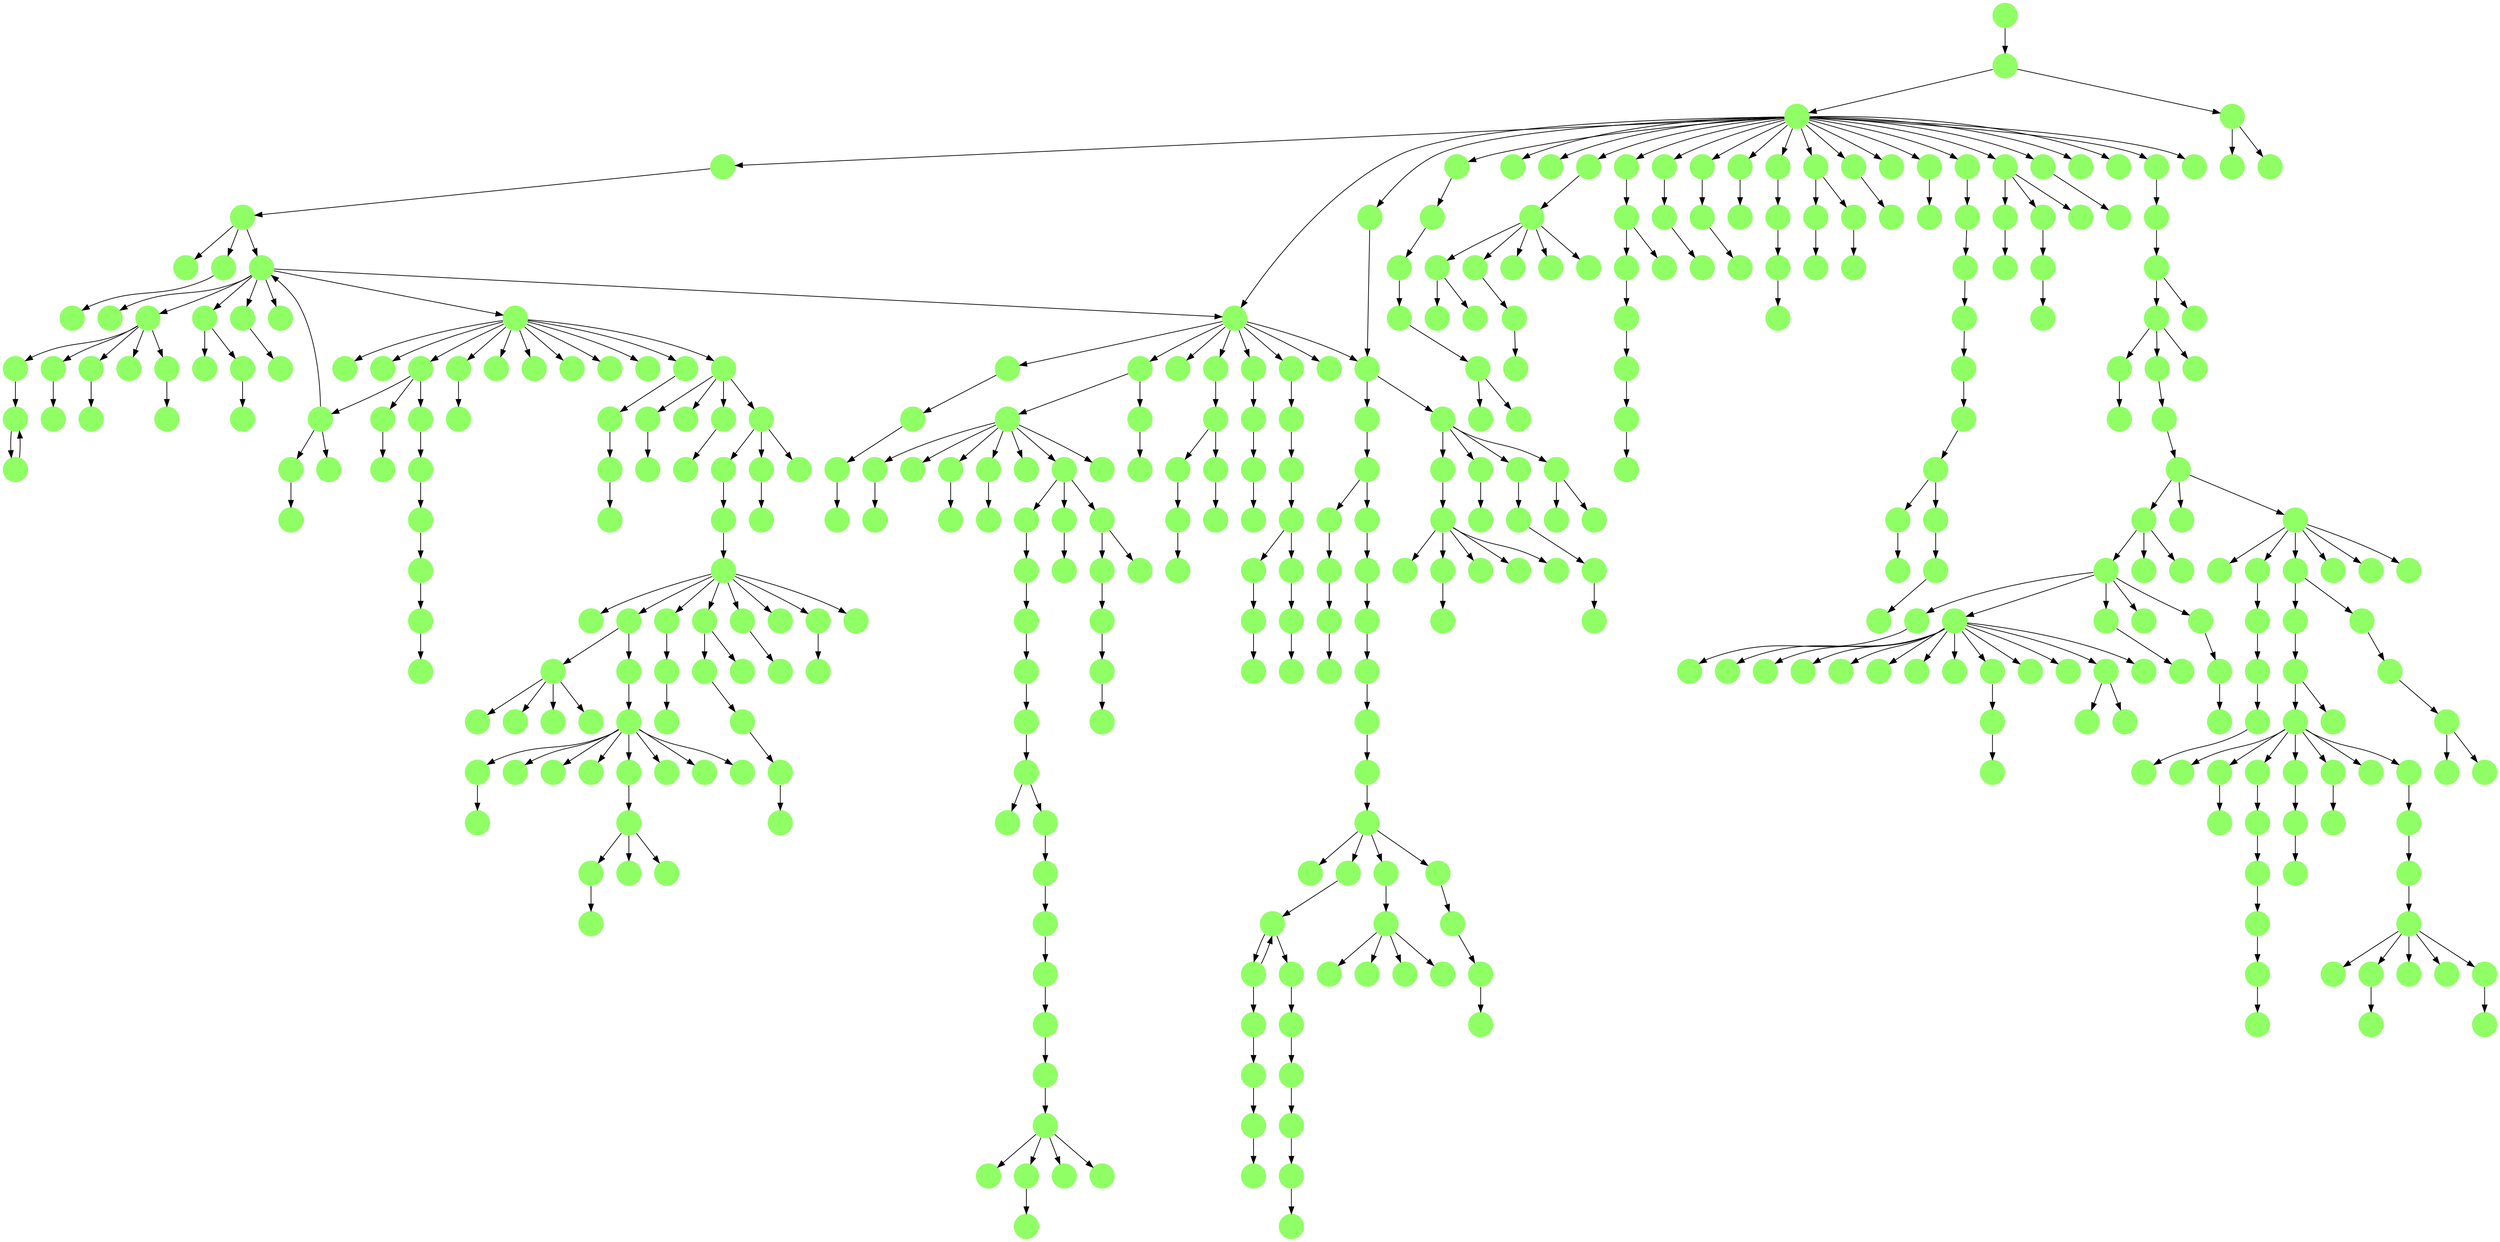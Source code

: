 digraph{
0 [tooltip = "M", penwidth = 0, style = filled, fillcolor = "#90ff66", shape = circle, label = ""]
1 [tooltip = "M", penwidth = 0, style = filled, fillcolor = "#90ff66", shape = circle, label = ""]
2 [tooltip = "M", penwidth = 0, style = filled, fillcolor = "#90ff66", shape = circle, label = ""]
3 [tooltip = "M", penwidth = 0, style = filled, fillcolor = "#90ff66", shape = circle, label = ""]
4 [tooltip = "M", penwidth = 0, style = filled, fillcolor = "#90ff66", shape = circle, label = ""]
5 [tooltip = "M", penwidth = 0, style = filled, fillcolor = "#90ff66", shape = circle, label = ""]
6 [tooltip = "M", penwidth = 0, style = filled, fillcolor = "#90ff66", shape = circle, label = ""]
7 [tooltip = "M", penwidth = 0, style = filled, fillcolor = "#90ff66", shape = circle, label = ""]
8 [tooltip = "M", penwidth = 0, style = filled, fillcolor = "#90ff66", shape = circle, label = ""]
9 [tooltip = "M", penwidth = 0, style = filled, fillcolor = "#90ff66", shape = circle, label = ""]
10 [tooltip = "M", penwidth = 0, style = filled, fillcolor = "#90ff66", shape = circle, label = ""]
11 [tooltip = "M", penwidth = 0, style = filled, fillcolor = "#90ff66", shape = circle, label = ""]
12 [tooltip = "M", penwidth = 0, style = filled, fillcolor = "#90ff66", shape = circle, label = ""]
13 [tooltip = "M", penwidth = 0, style = filled, fillcolor = "#90ff66", shape = circle, label = ""]
14 [tooltip = "M", penwidth = 0, style = filled, fillcolor = "#90ff66", shape = circle, label = ""]
15 [tooltip = "M", penwidth = 0, style = filled, fillcolor = "#90ff66", shape = circle, label = ""]
16 [tooltip = "M", penwidth = 0, style = filled, fillcolor = "#90ff66", shape = circle, label = ""]
17 [tooltip = "M", penwidth = 0, style = filled, fillcolor = "#90ff66", shape = circle, label = ""]
18 [tooltip = "M", penwidth = 0, style = filled, fillcolor = "#90ff66", shape = circle, label = ""]
19 [tooltip = "M", penwidth = 0, style = filled, fillcolor = "#90ff66", shape = circle, label = ""]
20 [tooltip = "M", penwidth = 0, style = filled, fillcolor = "#90ff66", shape = circle, label = ""]
21 [tooltip = "M", penwidth = 0, style = filled, fillcolor = "#90ff66", shape = circle, label = ""]
22 [tooltip = "M", penwidth = 0, style = filled, fillcolor = "#90ff66", shape = circle, label = ""]
23 [tooltip = "M", penwidth = 0, style = filled, fillcolor = "#90ff66", shape = circle, label = ""]
24 [tooltip = "M", penwidth = 0, style = filled, fillcolor = "#90ff66", shape = circle, label = ""]
25 [tooltip = "M", penwidth = 0, style = filled, fillcolor = "#90ff66", shape = circle, label = ""]
26 [tooltip = "M", penwidth = 0, style = filled, fillcolor = "#90ff66", shape = circle, label = ""]
27 [tooltip = "M", penwidth = 0, style = filled, fillcolor = "#90ff66", shape = circle, label = ""]
28 [tooltip = "M", penwidth = 0, style = filled, fillcolor = "#90ff66", shape = circle, label = ""]
29 [tooltip = "M", penwidth = 0, style = filled, fillcolor = "#90ff66", shape = circle, label = ""]
30 [tooltip = "M", penwidth = 0, style = filled, fillcolor = "#90ff66", shape = circle, label = ""]
31 [tooltip = "M", penwidth = 0, style = filled, fillcolor = "#90ff66", shape = circle, label = ""]
32 [tooltip = "M", penwidth = 0, style = filled, fillcolor = "#90ff66", shape = circle, label = ""]
33 [tooltip = "M", penwidth = 0, style = filled, fillcolor = "#90ff66", shape = circle, label = ""]
34 [tooltip = "M", penwidth = 0, style = filled, fillcolor = "#90ff66", shape = circle, label = ""]
35 [tooltip = "M", penwidth = 0, style = filled, fillcolor = "#90ff66", shape = circle, label = ""]
36 [tooltip = "M", penwidth = 0, style = filled, fillcolor = "#90ff66", shape = circle, label = ""]
37 [tooltip = "M", penwidth = 0, style = filled, fillcolor = "#90ff66", shape = circle, label = ""]
38 [tooltip = "M", penwidth = 0, style = filled, fillcolor = "#90ff66", shape = circle, label = ""]
39 [tooltip = "M", penwidth = 0, style = filled, fillcolor = "#90ff66", shape = circle, label = ""]
40 [tooltip = "M", penwidth = 0, style = filled, fillcolor = "#90ff66", shape = circle, label = ""]
41 [tooltip = "M", penwidth = 0, style = filled, fillcolor = "#90ff66", shape = circle, label = ""]
42 [tooltip = "M", penwidth = 0, style = filled, fillcolor = "#90ff66", shape = circle, label = ""]
43 [tooltip = "M", penwidth = 0, style = filled, fillcolor = "#90ff66", shape = circle, label = ""]
44 [tooltip = "M", penwidth = 0, style = filled, fillcolor = "#90ff66", shape = circle, label = ""]
45 [tooltip = "M", penwidth = 0, style = filled, fillcolor = "#90ff66", shape = circle, label = ""]
46 [tooltip = "M", penwidth = 0, style = filled, fillcolor = "#90ff66", shape = circle, label = ""]
47 [tooltip = "M", penwidth = 0, style = filled, fillcolor = "#90ff66", shape = circle, label = ""]
48 [tooltip = "M", penwidth = 0, style = filled, fillcolor = "#90ff66", shape = circle, label = ""]
49 [tooltip = "M", penwidth = 0, style = filled, fillcolor = "#90ff66", shape = circle, label = ""]
50 [tooltip = "M", penwidth = 0, style = filled, fillcolor = "#90ff66", shape = circle, label = ""]
51 [tooltip = "M", penwidth = 0, style = filled, fillcolor = "#90ff66", shape = circle, label = ""]
52 [tooltip = "M", penwidth = 0, style = filled, fillcolor = "#90ff66", shape = circle, label = ""]
53 [tooltip = "M", penwidth = 0, style = filled, fillcolor = "#90ff66", shape = circle, label = ""]
54 [tooltip = "M", penwidth = 0, style = filled, fillcolor = "#90ff66", shape = circle, label = ""]
55 [tooltip = "M", penwidth = 0, style = filled, fillcolor = "#90ff66", shape = circle, label = ""]
56 [tooltip = "M", penwidth = 0, style = filled, fillcolor = "#90ff66", shape = circle, label = ""]
57 [tooltip = "M", penwidth = 0, style = filled, fillcolor = "#90ff66", shape = circle, label = ""]
58 [tooltip = "M", penwidth = 0, style = filled, fillcolor = "#90ff66", shape = circle, label = ""]
59 [tooltip = "M", penwidth = 0, style = filled, fillcolor = "#90ff66", shape = circle, label = ""]
60 [tooltip = "M", penwidth = 0, style = filled, fillcolor = "#90ff66", shape = circle, label = ""]
61 [tooltip = "M", penwidth = 0, style = filled, fillcolor = "#90ff66", shape = circle, label = ""]
62 [tooltip = "M", penwidth = 0, style = filled, fillcolor = "#90ff66", shape = circle, label = ""]
63 [tooltip = "M", penwidth = 0, style = filled, fillcolor = "#90ff66", shape = circle, label = ""]
64 [tooltip = "M", penwidth = 0, style = filled, fillcolor = "#90ff66", shape = circle, label = ""]
65 [tooltip = "M", penwidth = 0, style = filled, fillcolor = "#90ff66", shape = circle, label = ""]
66 [tooltip = "M", penwidth = 0, style = filled, fillcolor = "#90ff66", shape = circle, label = ""]
67 [tooltip = "M", penwidth = 0, style = filled, fillcolor = "#90ff66", shape = circle, label = ""]
68 [tooltip = "M", penwidth = 0, style = filled, fillcolor = "#90ff66", shape = circle, label = ""]
69 [tooltip = "M", penwidth = 0, style = filled, fillcolor = "#90ff66", shape = circle, label = ""]
70 [tooltip = "M", penwidth = 0, style = filled, fillcolor = "#90ff66", shape = circle, label = ""]
71 [tooltip = "M", penwidth = 0, style = filled, fillcolor = "#90ff66", shape = circle, label = ""]
72 [tooltip = "M", penwidth = 0, style = filled, fillcolor = "#90ff66", shape = circle, label = ""]
73 [tooltip = "M", penwidth = 0, style = filled, fillcolor = "#90ff66", shape = circle, label = ""]
74 [tooltip = "M", penwidth = 0, style = filled, fillcolor = "#90ff66", shape = circle, label = ""]
75 [tooltip = "M", penwidth = 0, style = filled, fillcolor = "#90ff66", shape = circle, label = ""]
76 [tooltip = "M", penwidth = 0, style = filled, fillcolor = "#90ff66", shape = circle, label = ""]
77 [tooltip = "M", penwidth = 0, style = filled, fillcolor = "#90ff66", shape = circle, label = ""]
78 [tooltip = "M", penwidth = 0, style = filled, fillcolor = "#90ff66", shape = circle, label = ""]
79 [tooltip = "M", penwidth = 0, style = filled, fillcolor = "#90ff66", shape = circle, label = ""]
80 [tooltip = "M", penwidth = 0, style = filled, fillcolor = "#90ff66", shape = circle, label = ""]
81 [tooltip = "M", penwidth = 0, style = filled, fillcolor = "#90ff66", shape = circle, label = ""]
82 [tooltip = "M", penwidth = 0, style = filled, fillcolor = "#90ff66", shape = circle, label = ""]
83 [tooltip = "M", penwidth = 0, style = filled, fillcolor = "#90ff66", shape = circle, label = ""]
84 [tooltip = "M", penwidth = 0, style = filled, fillcolor = "#90ff66", shape = circle, label = ""]
85 [tooltip = "M", penwidth = 0, style = filled, fillcolor = "#90ff66", shape = circle, label = ""]
86 [tooltip = "M", penwidth = 0, style = filled, fillcolor = "#90ff66", shape = circle, label = ""]
87 [tooltip = "M", penwidth = 0, style = filled, fillcolor = "#90ff66", shape = circle, label = ""]
88 [tooltip = "M", penwidth = 0, style = filled, fillcolor = "#90ff66", shape = circle, label = ""]
89 [tooltip = "M", penwidth = 0, style = filled, fillcolor = "#90ff66", shape = circle, label = ""]
90 [tooltip = "M", penwidth = 0, style = filled, fillcolor = "#90ff66", shape = circle, label = ""]
91 [tooltip = "M", penwidth = 0, style = filled, fillcolor = "#90ff66", shape = circle, label = ""]
92 [tooltip = "M", penwidth = 0, style = filled, fillcolor = "#90ff66", shape = circle, label = ""]
93 [tooltip = "M", penwidth = 0, style = filled, fillcolor = "#90ff66", shape = circle, label = ""]
94 [tooltip = "M", penwidth = 0, style = filled, fillcolor = "#90ff66", shape = circle, label = ""]
95 [tooltip = "M", penwidth = 0, style = filled, fillcolor = "#90ff66", shape = circle, label = ""]
96 [tooltip = "M", penwidth = 0, style = filled, fillcolor = "#90ff66", shape = circle, label = ""]
97 [tooltip = "M", penwidth = 0, style = filled, fillcolor = "#90ff66", shape = circle, label = ""]
98 [tooltip = "M", penwidth = 0, style = filled, fillcolor = "#90ff66", shape = circle, label = ""]
99 [tooltip = "M", penwidth = 0, style = filled, fillcolor = "#90ff66", shape = circle, label = ""]
100 [tooltip = "M", penwidth = 0, style = filled, fillcolor = "#90ff66", shape = circle, label = ""]
101 [tooltip = "M", penwidth = 0, style = filled, fillcolor = "#90ff66", shape = circle, label = ""]
102 [tooltip = "M", penwidth = 0, style = filled, fillcolor = "#90ff66", shape = circle, label = ""]
103 [tooltip = "M", penwidth = 0, style = filled, fillcolor = "#90ff66", shape = circle, label = ""]
104 [tooltip = "M", penwidth = 0, style = filled, fillcolor = "#90ff66", shape = circle, label = ""]
105 [tooltip = "M", penwidth = 0, style = filled, fillcolor = "#90ff66", shape = circle, label = ""]
106 [tooltip = "M", penwidth = 0, style = filled, fillcolor = "#90ff66", shape = circle, label = ""]
107 [tooltip = "M", penwidth = 0, style = filled, fillcolor = "#90ff66", shape = circle, label = ""]
108 [tooltip = "M", penwidth = 0, style = filled, fillcolor = "#90ff66", shape = circle, label = ""]
109 [tooltip = "M", penwidth = 0, style = filled, fillcolor = "#90ff66", shape = circle, label = ""]
110 [tooltip = "M", penwidth = 0, style = filled, fillcolor = "#90ff66", shape = circle, label = ""]
111 [tooltip = "M", penwidth = 0, style = filled, fillcolor = "#90ff66", shape = circle, label = ""]
112 [tooltip = "M", penwidth = 0, style = filled, fillcolor = "#90ff66", shape = circle, label = ""]
113 [tooltip = "M", penwidth = 0, style = filled, fillcolor = "#90ff66", shape = circle, label = ""]
114 [tooltip = "M", penwidth = 0, style = filled, fillcolor = "#90ff66", shape = circle, label = ""]
115 [tooltip = "M", penwidth = 0, style = filled, fillcolor = "#90ff66", shape = circle, label = ""]
116 [tooltip = "M", penwidth = 0, style = filled, fillcolor = "#90ff66", shape = circle, label = ""]
117 [tooltip = "M", penwidth = 0, style = filled, fillcolor = "#90ff66", shape = circle, label = ""]
118 [tooltip = "M", penwidth = 0, style = filled, fillcolor = "#90ff66", shape = circle, label = ""]
119 [tooltip = "M", penwidth = 0, style = filled, fillcolor = "#90ff66", shape = circle, label = ""]
120 [tooltip = "M", penwidth = 0, style = filled, fillcolor = "#90ff66", shape = circle, label = ""]
121 [tooltip = "M", penwidth = 0, style = filled, fillcolor = "#90ff66", shape = circle, label = ""]
122 [tooltip = "M", penwidth = 0, style = filled, fillcolor = "#90ff66", shape = circle, label = ""]
123 [tooltip = "M", penwidth = 0, style = filled, fillcolor = "#90ff66", shape = circle, label = ""]
124 [tooltip = "M", penwidth = 0, style = filled, fillcolor = "#90ff66", shape = circle, label = ""]
125 [tooltip = "M", penwidth = 0, style = filled, fillcolor = "#90ff66", shape = circle, label = ""]
126 [tooltip = "M", penwidth = 0, style = filled, fillcolor = "#90ff66", shape = circle, label = ""]
127 [tooltip = "M", penwidth = 0, style = filled, fillcolor = "#90ff66", shape = circle, label = ""]
128 [tooltip = "M", penwidth = 0, style = filled, fillcolor = "#90ff66", shape = circle, label = ""]
129 [tooltip = "M", penwidth = 0, style = filled, fillcolor = "#90ff66", shape = circle, label = ""]
130 [tooltip = "M", penwidth = 0, style = filled, fillcolor = "#90ff66", shape = circle, label = ""]
131 [tooltip = "M", penwidth = 0, style = filled, fillcolor = "#90ff66", shape = circle, label = ""]
132 [tooltip = "M", penwidth = 0, style = filled, fillcolor = "#90ff66", shape = circle, label = ""]
133 [tooltip = "M", penwidth = 0, style = filled, fillcolor = "#90ff66", shape = circle, label = ""]
134 [tooltip = "M", penwidth = 0, style = filled, fillcolor = "#90ff66", shape = circle, label = ""]
135 [tooltip = "M", penwidth = 0, style = filled, fillcolor = "#90ff66", shape = circle, label = ""]
136 [tooltip = "M", penwidth = 0, style = filled, fillcolor = "#90ff66", shape = circle, label = ""]
137 [tooltip = "M", penwidth = 0, style = filled, fillcolor = "#90ff66", shape = circle, label = ""]
138 [tooltip = "M", penwidth = 0, style = filled, fillcolor = "#90ff66", shape = circle, label = ""]
139 [tooltip = "M", penwidth = 0, style = filled, fillcolor = "#90ff66", shape = circle, label = ""]
140 [tooltip = "M", penwidth = 0, style = filled, fillcolor = "#90ff66", shape = circle, label = ""]
141 [tooltip = "M", penwidth = 0, style = filled, fillcolor = "#90ff66", shape = circle, label = ""]
142 [tooltip = "M", penwidth = 0, style = filled, fillcolor = "#90ff66", shape = circle, label = ""]
143 [tooltip = "M", penwidth = 0, style = filled, fillcolor = "#90ff66", shape = circle, label = ""]
144 [tooltip = "M", penwidth = 0, style = filled, fillcolor = "#90ff66", shape = circle, label = ""]
145 [tooltip = "M", penwidth = 0, style = filled, fillcolor = "#90ff66", shape = circle, label = ""]
146 [tooltip = "M", penwidth = 0, style = filled, fillcolor = "#90ff66", shape = circle, label = ""]
147 [tooltip = "M", penwidth = 0, style = filled, fillcolor = "#90ff66", shape = circle, label = ""]
148 [tooltip = "M", penwidth = 0, style = filled, fillcolor = "#90ff66", shape = circle, label = ""]
149 [tooltip = "M", penwidth = 0, style = filled, fillcolor = "#90ff66", shape = circle, label = ""]
150 [tooltip = "M", penwidth = 0, style = filled, fillcolor = "#90ff66", shape = circle, label = ""]
151 [tooltip = "M", penwidth = 0, style = filled, fillcolor = "#90ff66", shape = circle, label = ""]
152 [tooltip = "M", penwidth = 0, style = filled, fillcolor = "#90ff66", shape = circle, label = ""]
153 [tooltip = "M", penwidth = 0, style = filled, fillcolor = "#90ff66", shape = circle, label = ""]
154 [tooltip = "M", penwidth = 0, style = filled, fillcolor = "#90ff66", shape = circle, label = ""]
155 [tooltip = "M", penwidth = 0, style = filled, fillcolor = "#90ff66", shape = circle, label = ""]
156 [tooltip = "M", penwidth = 0, style = filled, fillcolor = "#90ff66", shape = circle, label = ""]
157 [tooltip = "M", penwidth = 0, style = filled, fillcolor = "#90ff66", shape = circle, label = ""]
158 [tooltip = "M", penwidth = 0, style = filled, fillcolor = "#90ff66", shape = circle, label = ""]
159 [tooltip = "M", penwidth = 0, style = filled, fillcolor = "#90ff66", shape = circle, label = ""]
160 [tooltip = "M", penwidth = 0, style = filled, fillcolor = "#90ff66", shape = circle, label = ""]
161 [tooltip = "M", penwidth = 0, style = filled, fillcolor = "#90ff66", shape = circle, label = ""]
162 [tooltip = "M", penwidth = 0, style = filled, fillcolor = "#90ff66", shape = circle, label = ""]
163 [tooltip = "M", penwidth = 0, style = filled, fillcolor = "#90ff66", shape = circle, label = ""]
164 [tooltip = "M", penwidth = 0, style = filled, fillcolor = "#90ff66", shape = circle, label = ""]
165 [tooltip = "M", penwidth = 0, style = filled, fillcolor = "#90ff66", shape = circle, label = ""]
166 [tooltip = "M", penwidth = 0, style = filled, fillcolor = "#90ff66", shape = circle, label = ""]
167 [tooltip = "M", penwidth = 0, style = filled, fillcolor = "#90ff66", shape = circle, label = ""]
168 [tooltip = "M", penwidth = 0, style = filled, fillcolor = "#90ff66", shape = circle, label = ""]
169 [tooltip = "M", penwidth = 0, style = filled, fillcolor = "#90ff66", shape = circle, label = ""]
170 [tooltip = "M", penwidth = 0, style = filled, fillcolor = "#90ff66", shape = circle, label = ""]
171 [tooltip = "M", penwidth = 0, style = filled, fillcolor = "#90ff66", shape = circle, label = ""]
172 [tooltip = "M", penwidth = 0, style = filled, fillcolor = "#90ff66", shape = circle, label = ""]
173 [tooltip = "M", penwidth = 0, style = filled, fillcolor = "#90ff66", shape = circle, label = ""]
174 [tooltip = "M", penwidth = 0, style = filled, fillcolor = "#90ff66", shape = circle, label = ""]
175 [tooltip = "M", penwidth = 0, style = filled, fillcolor = "#90ff66", shape = circle, label = ""]
176 [tooltip = "M", penwidth = 0, style = filled, fillcolor = "#90ff66", shape = circle, label = ""]
177 [tooltip = "M", penwidth = 0, style = filled, fillcolor = "#90ff66", shape = circle, label = ""]
178 [tooltip = "M", penwidth = 0, style = filled, fillcolor = "#90ff66", shape = circle, label = ""]
179 [tooltip = "M", penwidth = 0, style = filled, fillcolor = "#90ff66", shape = circle, label = ""]
180 [tooltip = "M", penwidth = 0, style = filled, fillcolor = "#90ff66", shape = circle, label = ""]
181 [tooltip = "M", penwidth = 0, style = filled, fillcolor = "#90ff66", shape = circle, label = ""]
182 [tooltip = "M", penwidth = 0, style = filled, fillcolor = "#90ff66", shape = circle, label = ""]
183 [tooltip = "M", penwidth = 0, style = filled, fillcolor = "#90ff66", shape = circle, label = ""]
184 [tooltip = "M", penwidth = 0, style = filled, fillcolor = "#90ff66", shape = circle, label = ""]
185 [tooltip = "M", penwidth = 0, style = filled, fillcolor = "#90ff66", shape = circle, label = ""]
186 [tooltip = "M", penwidth = 0, style = filled, fillcolor = "#90ff66", shape = circle, label = ""]
187 [tooltip = "M", penwidth = 0, style = filled, fillcolor = "#90ff66", shape = circle, label = ""]
188 [tooltip = "M", penwidth = 0, style = filled, fillcolor = "#90ff66", shape = circle, label = ""]
189 [tooltip = "M", penwidth = 0, style = filled, fillcolor = "#90ff66", shape = circle, label = ""]
190 [tooltip = "M", penwidth = 0, style = filled, fillcolor = "#90ff66", shape = circle, label = ""]
191 [tooltip = "M", penwidth = 0, style = filled, fillcolor = "#90ff66", shape = circle, label = ""]
192 [tooltip = "M", penwidth = 0, style = filled, fillcolor = "#90ff66", shape = circle, label = ""]
193 [tooltip = "M", penwidth = 0, style = filled, fillcolor = "#90ff66", shape = circle, label = ""]
194 [tooltip = "M", penwidth = 0, style = filled, fillcolor = "#90ff66", shape = circle, label = ""]
195 [tooltip = "M", penwidth = 0, style = filled, fillcolor = "#90ff66", shape = circle, label = ""]
196 [tooltip = "M", penwidth = 0, style = filled, fillcolor = "#90ff66", shape = circle, label = ""]
197 [tooltip = "M", penwidth = 0, style = filled, fillcolor = "#90ff66", shape = circle, label = ""]
198 [tooltip = "M", penwidth = 0, style = filled, fillcolor = "#90ff66", shape = circle, label = ""]
199 [tooltip = "M", penwidth = 0, style = filled, fillcolor = "#90ff66", shape = circle, label = ""]
200 [tooltip = "M", penwidth = 0, style = filled, fillcolor = "#90ff66", shape = circle, label = ""]
201 [tooltip = "M", penwidth = 0, style = filled, fillcolor = "#90ff66", shape = circle, label = ""]
202 [tooltip = "M", penwidth = 0, style = filled, fillcolor = "#90ff66", shape = circle, label = ""]
203 [tooltip = "M", penwidth = 0, style = filled, fillcolor = "#90ff66", shape = circle, label = ""]
204 [tooltip = "M", penwidth = 0, style = filled, fillcolor = "#90ff66", shape = circle, label = ""]
205 [tooltip = "M", penwidth = 0, style = filled, fillcolor = "#90ff66", shape = circle, label = ""]
206 [tooltip = "M", penwidth = 0, style = filled, fillcolor = "#90ff66", shape = circle, label = ""]
207 [tooltip = "M", penwidth = 0, style = filled, fillcolor = "#90ff66", shape = circle, label = ""]
208 [tooltip = "M", penwidth = 0, style = filled, fillcolor = "#90ff66", shape = circle, label = ""]
209 [tooltip = "M", penwidth = 0, style = filled, fillcolor = "#90ff66", shape = circle, label = ""]
210 [tooltip = "M", penwidth = 0, style = filled, fillcolor = "#90ff66", shape = circle, label = ""]
211 [tooltip = "M", penwidth = 0, style = filled, fillcolor = "#90ff66", shape = circle, label = ""]
212 [tooltip = "M", penwidth = 0, style = filled, fillcolor = "#90ff66", shape = circle, label = ""]
213 [tooltip = "M", penwidth = 0, style = filled, fillcolor = "#90ff66", shape = circle, label = ""]
214 [tooltip = "M", penwidth = 0, style = filled, fillcolor = "#90ff66", shape = circle, label = ""]
215 [tooltip = "M", penwidth = 0, style = filled, fillcolor = "#90ff66", shape = circle, label = ""]
216 [tooltip = "M", penwidth = 0, style = filled, fillcolor = "#90ff66", shape = circle, label = ""]
217 [tooltip = "M", penwidth = 0, style = filled, fillcolor = "#90ff66", shape = circle, label = ""]
218 [tooltip = "M", penwidth = 0, style = filled, fillcolor = "#90ff66", shape = circle, label = ""]
219 [tooltip = "M", penwidth = 0, style = filled, fillcolor = "#90ff66", shape = circle, label = ""]
220 [tooltip = "M", penwidth = 0, style = filled, fillcolor = "#90ff66", shape = circle, label = ""]
221 [tooltip = "M", penwidth = 0, style = filled, fillcolor = "#90ff66", shape = circle, label = ""]
222 [tooltip = "M", penwidth = 0, style = filled, fillcolor = "#90ff66", shape = circle, label = ""]
223 [tooltip = "M", penwidth = 0, style = filled, fillcolor = "#90ff66", shape = circle, label = ""]
224 [tooltip = "M", penwidth = 0, style = filled, fillcolor = "#90ff66", shape = circle, label = ""]
225 [tooltip = "M", penwidth = 0, style = filled, fillcolor = "#90ff66", shape = circle, label = ""]
226 [tooltip = "M", penwidth = 0, style = filled, fillcolor = "#90ff66", shape = circle, label = ""]
227 [tooltip = "M", penwidth = 0, style = filled, fillcolor = "#90ff66", shape = circle, label = ""]
228 [tooltip = "M", penwidth = 0, style = filled, fillcolor = "#90ff66", shape = circle, label = ""]
229 [tooltip = "M", penwidth = 0, style = filled, fillcolor = "#90ff66", shape = circle, label = ""]
230 [tooltip = "M", penwidth = 0, style = filled, fillcolor = "#90ff66", shape = circle, label = ""]
231 [tooltip = "M", penwidth = 0, style = filled, fillcolor = "#90ff66", shape = circle, label = ""]
232 [tooltip = "M", penwidth = 0, style = filled, fillcolor = "#90ff66", shape = circle, label = ""]
233 [tooltip = "M", penwidth = 0, style = filled, fillcolor = "#90ff66", shape = circle, label = ""]
234 [tooltip = "M", penwidth = 0, style = filled, fillcolor = "#90ff66", shape = circle, label = ""]
235 [tooltip = "M", penwidth = 0, style = filled, fillcolor = "#90ff66", shape = circle, label = ""]
236 [tooltip = "M", penwidth = 0, style = filled, fillcolor = "#90ff66", shape = circle, label = ""]
237 [tooltip = "M", penwidth = 0, style = filled, fillcolor = "#90ff66", shape = circle, label = ""]
238 [tooltip = "M", penwidth = 0, style = filled, fillcolor = "#90ff66", shape = circle, label = ""]
239 [tooltip = "M", penwidth = 0, style = filled, fillcolor = "#90ff66", shape = circle, label = ""]
240 [tooltip = "M", penwidth = 0, style = filled, fillcolor = "#90ff66", shape = circle, label = ""]
241 [tooltip = "M", penwidth = 0, style = filled, fillcolor = "#90ff66", shape = circle, label = ""]
242 [tooltip = "M", penwidth = 0, style = filled, fillcolor = "#90ff66", shape = circle, label = ""]
243 [tooltip = "M", penwidth = 0, style = filled, fillcolor = "#90ff66", shape = circle, label = ""]
244 [tooltip = "M", penwidth = 0, style = filled, fillcolor = "#90ff66", shape = circle, label = ""]
245 [tooltip = "M", penwidth = 0, style = filled, fillcolor = "#90ff66", shape = circle, label = ""]
246 [tooltip = "M", penwidth = 0, style = filled, fillcolor = "#90ff66", shape = circle, label = ""]
247 [tooltip = "M", penwidth = 0, style = filled, fillcolor = "#90ff66", shape = circle, label = ""]
248 [tooltip = "M", penwidth = 0, style = filled, fillcolor = "#90ff66", shape = circle, label = ""]
249 [tooltip = "M", penwidth = 0, style = filled, fillcolor = "#90ff66", shape = circle, label = ""]
250 [tooltip = "M", penwidth = 0, style = filled, fillcolor = "#90ff66", shape = circle, label = ""]
251 [tooltip = "M", penwidth = 0, style = filled, fillcolor = "#90ff66", shape = circle, label = ""]
252 [tooltip = "M", penwidth = 0, style = filled, fillcolor = "#90ff66", shape = circle, label = ""]
253 [tooltip = "M", penwidth = 0, style = filled, fillcolor = "#90ff66", shape = circle, label = ""]
254 [tooltip = "M", penwidth = 0, style = filled, fillcolor = "#90ff66", shape = circle, label = ""]
255 [tooltip = "M", penwidth = 0, style = filled, fillcolor = "#90ff66", shape = circle, label = ""]
256 [tooltip = "M", penwidth = 0, style = filled, fillcolor = "#90ff66", shape = circle, label = ""]
257 [tooltip = "M", penwidth = 0, style = filled, fillcolor = "#90ff66", shape = circle, label = ""]
258 [tooltip = "M", penwidth = 0, style = filled, fillcolor = "#90ff66", shape = circle, label = ""]
259 [tooltip = "M", penwidth = 0, style = filled, fillcolor = "#90ff66", shape = circle, label = ""]
260 [tooltip = "M", penwidth = 0, style = filled, fillcolor = "#90ff66", shape = circle, label = ""]
261 [tooltip = "M", penwidth = 0, style = filled, fillcolor = "#90ff66", shape = circle, label = ""]
262 [tooltip = "M", penwidth = 0, style = filled, fillcolor = "#90ff66", shape = circle, label = ""]
263 [tooltip = "M", penwidth = 0, style = filled, fillcolor = "#90ff66", shape = circle, label = ""]
264 [tooltip = "M", penwidth = 0, style = filled, fillcolor = "#90ff66", shape = circle, label = ""]
265 [tooltip = "M", penwidth = 0, style = filled, fillcolor = "#90ff66", shape = circle, label = ""]
266 [tooltip = "M", penwidth = 0, style = filled, fillcolor = "#90ff66", shape = circle, label = ""]
267 [tooltip = "M", penwidth = 0, style = filled, fillcolor = "#90ff66", shape = circle, label = ""]
268 [tooltip = "M", penwidth = 0, style = filled, fillcolor = "#90ff66", shape = circle, label = ""]
269 [tooltip = "M", penwidth = 0, style = filled, fillcolor = "#90ff66", shape = circle, label = ""]
270 [tooltip = "M", penwidth = 0, style = filled, fillcolor = "#90ff66", shape = circle, label = ""]
271 [tooltip = "M", penwidth = 0, style = filled, fillcolor = "#90ff66", shape = circle, label = ""]
272 [tooltip = "M", penwidth = 0, style = filled, fillcolor = "#90ff66", shape = circle, label = ""]
273 [tooltip = "M", penwidth = 0, style = filled, fillcolor = "#90ff66", shape = circle, label = ""]
274 [tooltip = "M", penwidth = 0, style = filled, fillcolor = "#90ff66", shape = circle, label = ""]
275 [tooltip = "M", penwidth = 0, style = filled, fillcolor = "#90ff66", shape = circle, label = ""]
276 [tooltip = "M", penwidth = 0, style = filled, fillcolor = "#90ff66", shape = circle, label = ""]
277 [tooltip = "M", penwidth = 0, style = filled, fillcolor = "#90ff66", shape = circle, label = ""]
278 [tooltip = "M", penwidth = 0, style = filled, fillcolor = "#90ff66", shape = circle, label = ""]
279 [tooltip = "M", penwidth = 0, style = filled, fillcolor = "#90ff66", shape = circle, label = ""]
280 [tooltip = "M", penwidth = 0, style = filled, fillcolor = "#90ff66", shape = circle, label = ""]
281 [tooltip = "M", penwidth = 0, style = filled, fillcolor = "#90ff66", shape = circle, label = ""]
282 [tooltip = "M", penwidth = 0, style = filled, fillcolor = "#90ff66", shape = circle, label = ""]
283 [tooltip = "M", penwidth = 0, style = filled, fillcolor = "#90ff66", shape = circle, label = ""]
284 [tooltip = "M", penwidth = 0, style = filled, fillcolor = "#90ff66", shape = circle, label = ""]
285 [tooltip = "M", penwidth = 0, style = filled, fillcolor = "#90ff66", shape = circle, label = ""]
286 [tooltip = "M", penwidth = 0, style = filled, fillcolor = "#90ff66", shape = circle, label = ""]
287 [tooltip = "M", penwidth = 0, style = filled, fillcolor = "#90ff66", shape = circle, label = ""]
288 [tooltip = "M", penwidth = 0, style = filled, fillcolor = "#90ff66", shape = circle, label = ""]
289 [tooltip = "M", penwidth = 0, style = filled, fillcolor = "#90ff66", shape = circle, label = ""]
290 [tooltip = "M", penwidth = 0, style = filled, fillcolor = "#90ff66", shape = circle, label = ""]
291 [tooltip = "M", penwidth = 0, style = filled, fillcolor = "#90ff66", shape = circle, label = ""]
292 [tooltip = "M", penwidth = 0, style = filled, fillcolor = "#90ff66", shape = circle, label = ""]
293 [tooltip = "M", penwidth = 0, style = filled, fillcolor = "#90ff66", shape = circle, label = ""]
294 [tooltip = "M", penwidth = 0, style = filled, fillcolor = "#90ff66", shape = circle, label = ""]
295 [tooltip = "M", penwidth = 0, style = filled, fillcolor = "#90ff66", shape = circle, label = ""]
296 [tooltip = "M", penwidth = 0, style = filled, fillcolor = "#90ff66", shape = circle, label = ""]
297 [tooltip = "M", penwidth = 0, style = filled, fillcolor = "#90ff66", shape = circle, label = ""]
298 [tooltip = "M", penwidth = 0, style = filled, fillcolor = "#90ff66", shape = circle, label = ""]
299 [tooltip = "M", penwidth = 0, style = filled, fillcolor = "#90ff66", shape = circle, label = ""]
300 [tooltip = "M", penwidth = 0, style = filled, fillcolor = "#90ff66", shape = circle, label = ""]
301 [tooltip = "M", penwidth = 0, style = filled, fillcolor = "#90ff66", shape = circle, label = ""]
302 [tooltip = "M", penwidth = 0, style = filled, fillcolor = "#90ff66", shape = circle, label = ""]
303 [tooltip = "M", penwidth = 0, style = filled, fillcolor = "#90ff66", shape = circle, label = ""]
304 [tooltip = "M", penwidth = 0, style = filled, fillcolor = "#90ff66", shape = circle, label = ""]
305 [tooltip = "M", penwidth = 0, style = filled, fillcolor = "#90ff66", shape = circle, label = ""]
306 [tooltip = "M", penwidth = 0, style = filled, fillcolor = "#90ff66", shape = circle, label = ""]
307 [tooltip = "M", penwidth = 0, style = filled, fillcolor = "#90ff66", shape = circle, label = ""]
308 [tooltip = "M", penwidth = 0, style = filled, fillcolor = "#90ff66", shape = circle, label = ""]
309 [tooltip = "M", penwidth = 0, style = filled, fillcolor = "#90ff66", shape = circle, label = ""]
310 [tooltip = "M", penwidth = 0, style = filled, fillcolor = "#90ff66", shape = circle, label = ""]
311 [tooltip = "M", penwidth = 0, style = filled, fillcolor = "#90ff66", shape = circle, label = ""]
312 [tooltip = "M", penwidth = 0, style = filled, fillcolor = "#90ff66", shape = circle, label = ""]
313 [tooltip = "M", penwidth = 0, style = filled, fillcolor = "#90ff66", shape = circle, label = ""]
314 [tooltip = "M", penwidth = 0, style = filled, fillcolor = "#90ff66", shape = circle, label = ""]
315 [tooltip = "M", penwidth = 0, style = filled, fillcolor = "#90ff66", shape = circle, label = ""]
316 [tooltip = "M", penwidth = 0, style = filled, fillcolor = "#90ff66", shape = circle, label = ""]
317 [tooltip = "M", penwidth = 0, style = filled, fillcolor = "#90ff66", shape = circle, label = ""]
318 [tooltip = "M", penwidth = 0, style = filled, fillcolor = "#90ff66", shape = circle, label = ""]
319 [tooltip = "M", penwidth = 0, style = filled, fillcolor = "#90ff66", shape = circle, label = ""]
320 [tooltip = "M", penwidth = 0, style = filled, fillcolor = "#90ff66", shape = circle, label = ""]
321 [tooltip = "M", penwidth = 0, style = filled, fillcolor = "#90ff66", shape = circle, label = ""]
322 [tooltip = "M", penwidth = 0, style = filled, fillcolor = "#90ff66", shape = circle, label = ""]
323 [tooltip = "M", penwidth = 0, style = filled, fillcolor = "#90ff66", shape = circle, label = ""]
324 [tooltip = "M", penwidth = 0, style = filled, fillcolor = "#90ff66", shape = circle, label = ""]
325 [tooltip = "M", penwidth = 0, style = filled, fillcolor = "#90ff66", shape = circle, label = ""]
326 [tooltip = "M", penwidth = 0, style = filled, fillcolor = "#90ff66", shape = circle, label = ""]
327 [tooltip = "M", penwidth = 0, style = filled, fillcolor = "#90ff66", shape = circle, label = ""]
328 [tooltip = "M", penwidth = 0, style = filled, fillcolor = "#90ff66", shape = circle, label = ""]
329 [tooltip = "M", penwidth = 0, style = filled, fillcolor = "#90ff66", shape = circle, label = ""]
330 [tooltip = "M", penwidth = 0, style = filled, fillcolor = "#90ff66", shape = circle, label = ""]
331 [tooltip = "M", penwidth = 0, style = filled, fillcolor = "#90ff66", shape = circle, label = ""]
332 [tooltip = "M", penwidth = 0, style = filled, fillcolor = "#90ff66", shape = circle, label = ""]
333 [tooltip = "M", penwidth = 0, style = filled, fillcolor = "#90ff66", shape = circle, label = ""]
334 [tooltip = "M", penwidth = 0, style = filled, fillcolor = "#90ff66", shape = circle, label = ""]
335 [tooltip = "M", penwidth = 0, style = filled, fillcolor = "#90ff66", shape = circle, label = ""]
336 [tooltip = "M", penwidth = 0, style = filled, fillcolor = "#90ff66", shape = circle, label = ""]
337 [tooltip = "M", penwidth = 0, style = filled, fillcolor = "#90ff66", shape = circle, label = ""]
338 [tooltip = "M", penwidth = 0, style = filled, fillcolor = "#90ff66", shape = circle, label = ""]
339 [tooltip = "M", penwidth = 0, style = filled, fillcolor = "#90ff66", shape = circle, label = ""]
340 [tooltip = "M", penwidth = 0, style = filled, fillcolor = "#90ff66", shape = circle, label = ""]
341 [tooltip = "M", penwidth = 0, style = filled, fillcolor = "#90ff66", shape = circle, label = ""]
342 [tooltip = "M", penwidth = 0, style = filled, fillcolor = "#90ff66", shape = circle, label = ""]
343 [tooltip = "M", penwidth = 0, style = filled, fillcolor = "#90ff66", shape = circle, label = ""]
344 [tooltip = "M", penwidth = 0, style = filled, fillcolor = "#90ff66", shape = circle, label = ""]
345 [tooltip = "M", penwidth = 0, style = filled, fillcolor = "#90ff66", shape = circle, label = ""]
346 [tooltip = "M", penwidth = 0, style = filled, fillcolor = "#90ff66", shape = circle, label = ""]
347 [tooltip = "M", penwidth = 0, style = filled, fillcolor = "#90ff66", shape = circle, label = ""]
348 [tooltip = "M", penwidth = 0, style = filled, fillcolor = "#90ff66", shape = circle, label = ""]
349 [tooltip = "M", penwidth = 0, style = filled, fillcolor = "#90ff66", shape = circle, label = ""]
350 [tooltip = "M", penwidth = 0, style = filled, fillcolor = "#90ff66", shape = circle, label = ""]
351 [tooltip = "M", penwidth = 0, style = filled, fillcolor = "#90ff66", shape = circle, label = ""]
352 [tooltip = "M", penwidth = 0, style = filled, fillcolor = "#90ff66", shape = circle, label = ""]
353 [tooltip = "M", penwidth = 0, style = filled, fillcolor = "#90ff66", shape = circle, label = ""]
354 [tooltip = "M", penwidth = 0, style = filled, fillcolor = "#90ff66", shape = circle, label = ""]
355 [tooltip = "M", penwidth = 0, style = filled, fillcolor = "#90ff66", shape = circle, label = ""]
356 [tooltip = "M", penwidth = 0, style = filled, fillcolor = "#90ff66", shape = circle, label = ""]
357 [tooltip = "M", penwidth = 0, style = filled, fillcolor = "#90ff66", shape = circle, label = ""]
358 [tooltip = "M", penwidth = 0, style = filled, fillcolor = "#90ff66", shape = circle, label = ""]
359 [tooltip = "M", penwidth = 0, style = filled, fillcolor = "#90ff66", shape = circle, label = ""]
360 [tooltip = "M", penwidth = 0, style = filled, fillcolor = "#90ff66", shape = circle, label = ""]
361 [tooltip = "M", penwidth = 0, style = filled, fillcolor = "#90ff66", shape = circle, label = ""]
362 [tooltip = "M", penwidth = 0, style = filled, fillcolor = "#90ff66", shape = circle, label = ""]
363 [tooltip = "M", penwidth = 0, style = filled, fillcolor = "#90ff66", shape = circle, label = ""]
364 [tooltip = "M", penwidth = 0, style = filled, fillcolor = "#90ff66", shape = circle, label = ""]
365 [tooltip = "M", penwidth = 0, style = filled, fillcolor = "#90ff66", shape = circle, label = ""]
366 [tooltip = "M", penwidth = 0, style = filled, fillcolor = "#90ff66", shape = circle, label = ""]
367 [tooltip = "M", penwidth = 0, style = filled, fillcolor = "#90ff66", shape = circle, label = ""]
368 [tooltip = "M", penwidth = 0, style = filled, fillcolor = "#90ff66", shape = circle, label = ""]
369 [tooltip = "M", penwidth = 0, style = filled, fillcolor = "#90ff66", shape = circle, label = ""]
370 [tooltip = "M", penwidth = 0, style = filled, fillcolor = "#90ff66", shape = circle, label = ""]
371 [tooltip = "M", penwidth = 0, style = filled, fillcolor = "#90ff66", shape = circle, label = ""]
372 [tooltip = "M", penwidth = 0, style = filled, fillcolor = "#90ff66", shape = circle, label = ""]
373 [tooltip = "M", penwidth = 0, style = filled, fillcolor = "#90ff66", shape = circle, label = ""]
374 [tooltip = "M", penwidth = 0, style = filled, fillcolor = "#90ff66", shape = circle, label = ""]
375 [tooltip = "M", penwidth = 0, style = filled, fillcolor = "#90ff66", shape = circle, label = ""]
376 [tooltip = "M", penwidth = 0, style = filled, fillcolor = "#90ff66", shape = circle, label = ""]
377 [tooltip = "M", penwidth = 0, style = filled, fillcolor = "#90ff66", shape = circle, label = ""]
378 [tooltip = "M", penwidth = 0, style = filled, fillcolor = "#90ff66", shape = circle, label = ""]
379 [tooltip = "M", penwidth = 0, style = filled, fillcolor = "#90ff66", shape = circle, label = ""]
380 [tooltip = "M", penwidth = 0, style = filled, fillcolor = "#90ff66", shape = circle, label = ""]
381 [tooltip = "M", penwidth = 0, style = filled, fillcolor = "#90ff66", shape = circle, label = ""]
382 [tooltip = "M", penwidth = 0, style = filled, fillcolor = "#90ff66", shape = circle, label = ""]
383 [tooltip = "M", penwidth = 0, style = filled, fillcolor = "#90ff66", shape = circle, label = ""]
384 [tooltip = "M", penwidth = 0, style = filled, fillcolor = "#90ff66", shape = circle, label = ""]
385 [tooltip = "M", penwidth = 0, style = filled, fillcolor = "#90ff66", shape = circle, label = ""]
386 [tooltip = "M", penwidth = 0, style = filled, fillcolor = "#90ff66", shape = circle, label = ""]
387 [tooltip = "M", penwidth = 0, style = filled, fillcolor = "#90ff66", shape = circle, label = ""]
388 [tooltip = "M", penwidth = 0, style = filled, fillcolor = "#90ff66", shape = circle, label = ""]
389 [tooltip = "M", penwidth = 0, style = filled, fillcolor = "#90ff66", shape = circle, label = ""]
390 [tooltip = "M", penwidth = 0, style = filled, fillcolor = "#90ff66", shape = circle, label = ""]
391 [tooltip = "M", penwidth = 0, style = filled, fillcolor = "#90ff66", shape = circle, label = ""]
392 [tooltip = "M", penwidth = 0, style = filled, fillcolor = "#90ff66", shape = circle, label = ""]
393 [tooltip = "M", penwidth = 0, style = filled, fillcolor = "#90ff66", shape = circle, label = ""]
394 [tooltip = "M", penwidth = 0, style = filled, fillcolor = "#90ff66", shape = circle, label = ""]
395 [tooltip = "M", penwidth = 0, style = filled, fillcolor = "#90ff66", shape = circle, label = ""]
63 -> 197
129 -> 139
87 -> 57
299 -> 298
146 -> 118
13 -> 305
0 -> 17
209 -> 196
110 -> 117
13 -> 20
74 -> 326
381 -> 385
119 -> 110
16 -> 0
380 -> 378
31 -> 21
87 -> 191
273 -> 274
63 -> 83
174 -> 187
103 -> 115
271 -> 272
98 -> 36
165 -> 164
158 -> 160
382 -> 393
146 -> 154
369 -> 379
1 -> 33
347 -> 278
266 -> 34
53 -> 277
87 -> 209
8 -> 257
285 -> 212
42 -> 6
32 -> 16
103 -> 104
154 -> 161
90 -> 64
95 -> 74
36 -> 44
369 -> 380
288 -> 334
288 -> 292
19 -> 1
23 -> 31
61 -> 170
394 -> 339
55 -> 85
174 -> 175
13 -> 301
58 -> 90
391 -> 390
177 -> 181
356 -> 386
354 -> 359
215 -> 254
64 -> 53
135 -> 133
260 -> 258
43 -> 49
67 -> 76
262 -> 264
1 -> 18
121 -> 136
368 -> 382
63 -> 204
133 -> 123
33 -> 32
220 -> 325
297 -> 309
227 -> 225
190 -> 299
354 -> 367
240 -> 237
118 -> 113
8 -> 227
146 -> 152
28 -> 3
368 -> 373
3 -> 19
87 -> 211
378 -> 372
350 -> 369
269 -> 283
61 -> 54
140 -> 127
126 -> 141
274 -> 296
65 -> 94
24 -> 30
87 -> 190
103 -> 109
67 -> 64
258 -> 8
40 -> 245
227 -> 354
322 -> 321
214 -> 174
235 -> 247
87 -> 242
217 -> 87
204 -> 194
157 -> 105
63 -> 216
211 -> 195
286 -> 270
275 -> 295
354 -> 353
348 -> 340
305 -> 304
126 -> 140
234 -> 240
218 -> 223
138 -> 142
63 -> 98
194 -> 207
213 -> 316
61 -> 72
251 -> 303
148 -> 262
18 -> 41
214 -> 198
186 -> 173
90 -> 100
317 -> 312
124 -> 120
315 -> 342
356 -> 360
174 -> 280
84 -> 65
25 -> 332
155 -> 159
109 -> 106
253 -> 256
64 -> 300
354 -> 365
45 -> 50
146 -> 144
163 -> 162
63 -> 317
240 -> 235
163 -> 318
132 -> 128
64 -> 59
51 -> 92
61 -> 52
244 -> 96
203 -> 271
48 -> 45
354 -> 356
87 -> 307
122 -> 129
94 -> 78
50 -> 47
226 -> 343
13 -> 28
205 -> 83
293 -> 289
71 -> 86
87 -> 192
147 -> 151
222 -> 224
174 -> 179
110 -> 116
87 -> 201
296 -> 293
140 -> 130
173 -> 172
218 -> 221
182 -> 275
288 -> 319
211 -> 202
269 -> 267
61 -> 70
177 -> 188
228 -> 232
291 -> 288
34 -> 40
302 -> 217
181 -> 183
103 -> 112
38 -> 4
331 -> 10
13 -> 14
53 -> 322
83 -> 91
195 -> 200
146 -> 157
309 -> 336
0 -> 35
251 -> 329
256 -> 122
100 -> 101
370 -> 376
312 -> 347
63 -> 214
148 -> 166
233 -> 228
63 -> 89
284 -> 282
227 -> 229
54 -> 67
246 -> 244
262 -> 263
354 -> 363
258 -> 13
201 -> 203
92 -> 77
146 -> 148
332 -> 226
375 -> 368
227 -> 330
93 -> 97
370 -> 371
64 -> 61
155 -> 150
181 -> 185
97 -> 88
103 -> 102
349 -> 290
370 -> 392
0 -> 27
146 -> 143
13 -> 26
177 -> 182
288 -> 324
218 -> 345
242 -> 234
46 -> 43
245 -> 350
330 -> 241
19 -> 7
243 -> 238
210 -> 285
54 -> 93
337 -> 176
174 -> 177
370 -> 387
212 -> 193
121 -> 311
121 -> 137
87 -> 286
117 -> 111
218 -> 219
61 -> 68
174 -> 184
103 -> 114
39 -> 37
44 -> 48
354 -> 366
12 -> 9
282 -> 281
0 -> 250
277 -> 276
354 -> 383
393 -> 395
185 -> 186
87 -> 269
87 -> 208
155 -> 147
87 -> 206
61 -> 55
53 -> 81
373 -> 391
262 -> 261
247 -> 260
142 -> 124
304 -> 11
184 -> 178
354 -> 361
145 -> 167
146 -> 248
168 -> 149
37 -> 24
162 -> 266
8 -> 15
126 -> 132
64 -> 99
295 -> 349
28 -> 25
87 -> 243
369 -> 374
340 -> 327
208 -> 213
64 -> 63
220 -> 346
87 -> 199
166 -> 103
344 -> 252
318 -> 381
379 -> 370
154 -> 169
367 -> 358
280 -> 279
171 -> 306
61 -> 155
1 -> 2
395 -> 394
314 -> 313
76 -> 80
88 -> 51
152 -> 168
199 -> 218
61 -> 73
207 -> 189
87 -> 58
87 -> 333
103 -> 119
202 -> 287
262 -> 265
311 -> 310
188 -> 180
373 -> 368
150 -> 344
206 -> 314
61 -> 66
59 -> 62
298 -> 297
41 -> 39
11 -> 42
1 -> 249
103 -> 108
198 -> 255
64 -> 82
5 -> 22
273 -> 323
225 -> 230
354 -> 364
89 -> 348
150 -> 153
1 -> 38
87 -> 210
35 -> 29
227 -> 233
54 -> 71
203 -> 268
91 -> 163
83 -> 126
90 -> 79
294 -> 291
309 -> 308
235 -> 331
326 -> 74
1 -> 5
126 -> 138
283 -> 335
121 -> 131
389 -> 388
61 -> 84
289 -> 294
59 -> 171
385 -> 384
174 -> 337
87 -> 63
312 -> 315
235 -> 239
352 -> 328
139 -> 134
121 -> 125
372 -> 377
218 -> 220
53 -> 75
342 -> 341
1 -> 23
0 -> 12
81 -> 56
258 -> 259
390 -> 389
156 -> 145
87 -> 215
358 -> 355
217 -> 251
155 -> 158
129 -> 135
87 -> 205
290 -> 273
141 -> 121
150 -> 165
354 -> 362
99 -> 60
319 -> 320
110 -> 107
339 -> 338
164 -> 146
87 -> 246
87 -> 236
226 -> 231
221 -> 222
169 -> 156
48 -> 46
354 -> 357
67 -> 69
269 -> 284
328 -> 351
272 -> 352
53 -> 95
369 -> 375
96 -> 253
}
